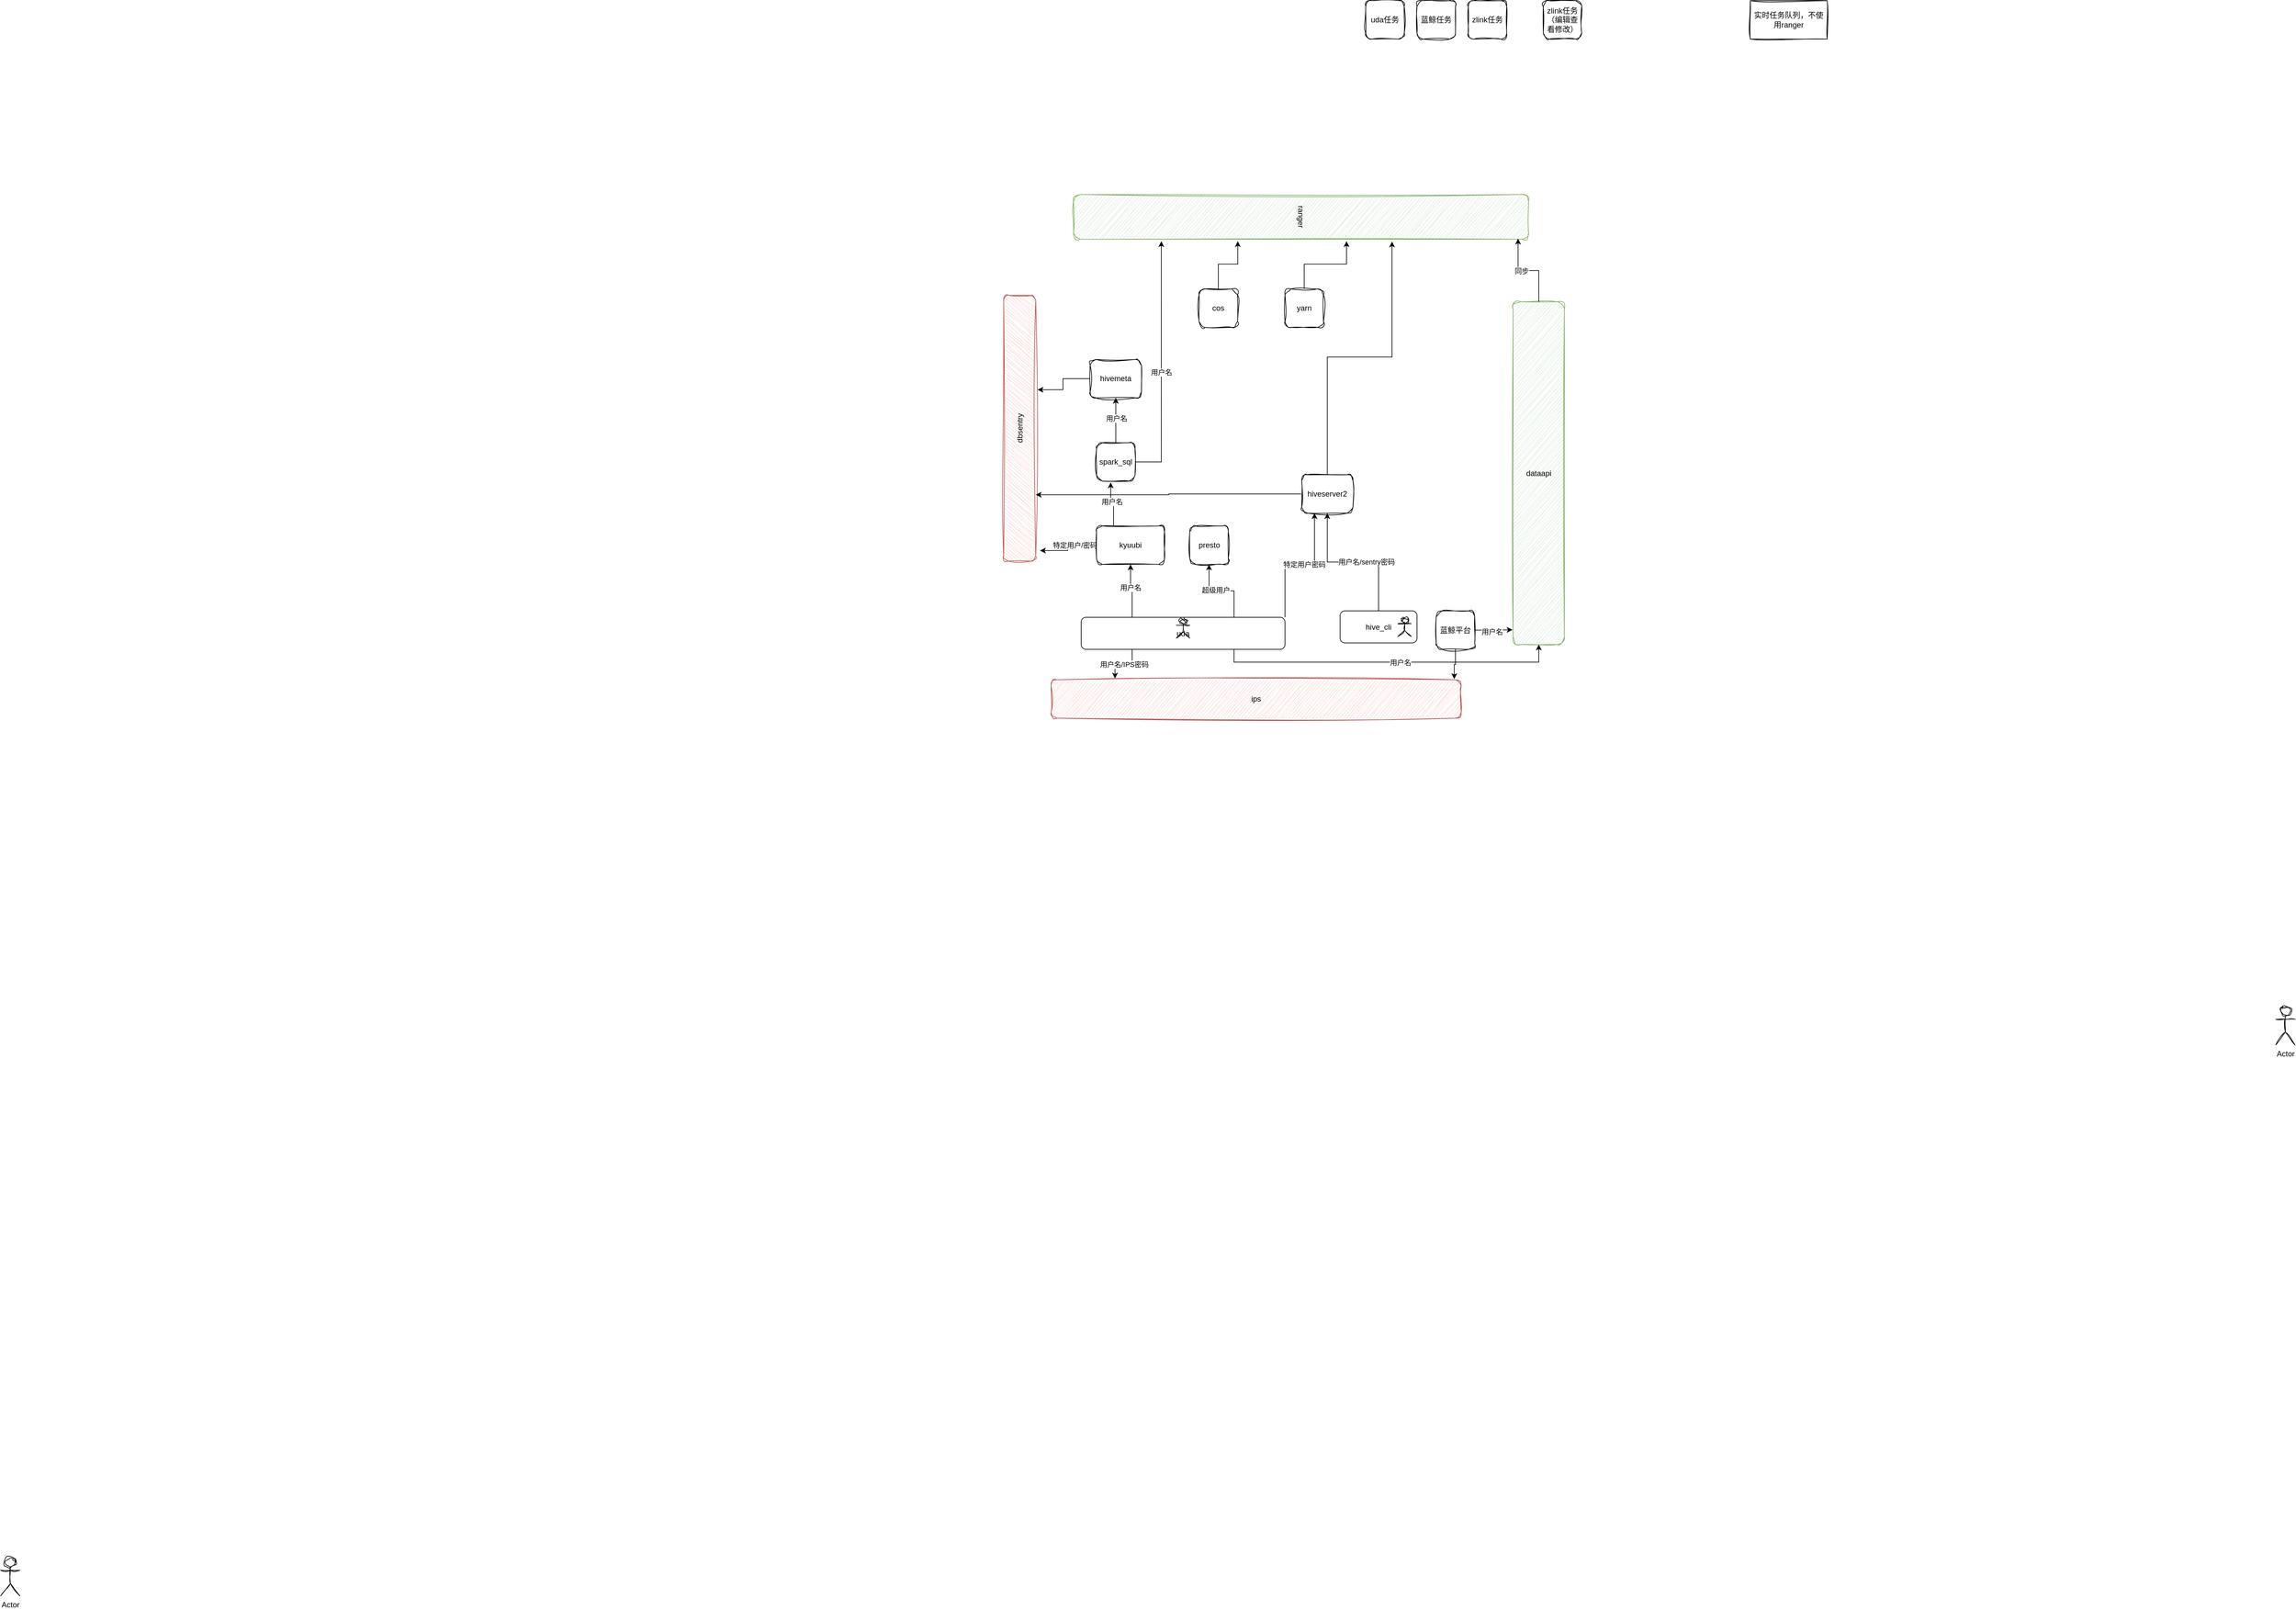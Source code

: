 <mxfile version="23.1.7" type="github">
  <diagram name="第 1 页" id="qP9gnh5afh9dPClMvoWA">
    <mxGraphModel dx="2608" dy="640" grid="1" gridSize="10" guides="1" tooltips="1" connect="1" arrows="1" fold="1" page="1" pageScale="1" pageWidth="827" pageHeight="1169" math="0" shadow="0">
      <root>
        <mxCell id="0" />
        <mxCell id="1" parent="0" />
        <mxCell id="mMMAuUwcqILH_Vkwu0sa-4" value="dataapi" style="rounded=1;whiteSpace=wrap;html=1;sketch=1;curveFitting=1;jiggle=2;fillColor=#d5e8d4;strokeColor=#82b366;rotation=0;" vertex="1" parent="1">
          <mxGeometry x="710" y="480" width="80" height="535" as="geometry" />
        </mxCell>
        <mxCell id="mMMAuUwcqILH_Vkwu0sa-6" value="yarn" style="rounded=1;whiteSpace=wrap;html=1;sketch=1;curveFitting=1;jiggle=2;" vertex="1" parent="1">
          <mxGeometry x="354" y="460" width="60" height="60" as="geometry" />
        </mxCell>
        <mxCell id="mMMAuUwcqILH_Vkwu0sa-69" style="edgeStyle=orthogonalEdgeStyle;rounded=0;orthogonalLoop=1;jettySize=auto;html=1;exitX=0.5;exitY=0;exitDx=0;exitDy=0;entryX=0.5;entryY=1;entryDx=0;entryDy=0;" edge="1" parent="1" source="mMMAuUwcqILH_Vkwu0sa-7" target="mMMAuUwcqILH_Vkwu0sa-39">
          <mxGeometry relative="1" as="geometry" />
        </mxCell>
        <mxCell id="mMMAuUwcqILH_Vkwu0sa-83" value="用户名" style="edgeLabel;html=1;align=center;verticalAlign=middle;resizable=0;points=[];" vertex="1" connectable="0" parent="mMMAuUwcqILH_Vkwu0sa-69">
          <mxGeometry x="0.091" y="-1" relative="1" as="geometry">
            <mxPoint as="offset" />
          </mxGeometry>
        </mxCell>
        <mxCell id="mMMAuUwcqILH_Vkwu0sa-7" value="spark_sql" style="rounded=1;whiteSpace=wrap;html=1;sketch=1;curveFitting=1;jiggle=2;" vertex="1" parent="1">
          <mxGeometry x="60" y="700" width="60" height="60" as="geometry" />
        </mxCell>
        <mxCell id="mMMAuUwcqILH_Vkwu0sa-9" value="ranger" style="rounded=1;whiteSpace=wrap;html=1;sketch=1;curveFitting=1;jiggle=2;fillColor=#d5e8d4;strokeColor=#82b366;rotation=90;direction=north;" vertex="1" parent="1">
          <mxGeometry x="344" y="-7.5" width="70" height="710" as="geometry" />
        </mxCell>
        <mxCell id="mMMAuUwcqILH_Vkwu0sa-10" value="cos" style="rounded=1;whiteSpace=wrap;html=1;sketch=1;curveFitting=1;jiggle=2;" vertex="1" parent="1">
          <mxGeometry x="220" y="460" width="60" height="60" as="geometry" />
        </mxCell>
        <mxCell id="mMMAuUwcqILH_Vkwu0sa-12" value="zlink任务（编辑查看修改）" style="rounded=1;whiteSpace=wrap;html=1;sketch=1;curveFitting=1;jiggle=2;" vertex="1" parent="1">
          <mxGeometry x="757" y="10" width="60" height="60" as="geometry" />
        </mxCell>
        <mxCell id="mMMAuUwcqILH_Vkwu0sa-13" value="uda任务" style="rounded=1;whiteSpace=wrap;html=1;sketch=1;curveFitting=1;jiggle=2;" vertex="1" parent="1">
          <mxGeometry x="480" y="10" width="60" height="60" as="geometry" />
        </mxCell>
        <mxCell id="mMMAuUwcqILH_Vkwu0sa-14" value="蓝鲸任务" style="rounded=1;whiteSpace=wrap;html=1;sketch=1;curveFitting=1;jiggle=2;" vertex="1" parent="1">
          <mxGeometry x="560" y="10" width="60" height="60" as="geometry" />
        </mxCell>
        <mxCell id="mMMAuUwcqILH_Vkwu0sa-15" value="zlink任务" style="rounded=1;whiteSpace=wrap;html=1;sketch=1;curveFitting=1;jiggle=2;" vertex="1" parent="1">
          <mxGeometry x="640" y="10" width="60" height="60" as="geometry" />
        </mxCell>
        <mxCell id="mMMAuUwcqILH_Vkwu0sa-16" value="实时任务队列，不使用ranger" style="whiteSpace=wrap;html=1;sketch=1;curveFitting=1;jiggle=2;" vertex="1" parent="1">
          <mxGeometry x="1080" y="10" width="120" height="60" as="geometry" />
        </mxCell>
        <mxCell id="mMMAuUwcqILH_Vkwu0sa-18" value="Actor" style="shape=umlActor;verticalLabelPosition=bottom;verticalAlign=top;html=1;outlineConnect=0;sketch=1;curveFitting=1;jiggle=2;" vertex="1" parent="1">
          <mxGeometry x="1900" y="1580" width="30" height="60" as="geometry" />
        </mxCell>
        <mxCell id="mMMAuUwcqILH_Vkwu0sa-19" value="Actor" style="shape=umlActor;verticalLabelPosition=bottom;verticalAlign=top;html=1;outlineConnect=0;sketch=1;curveFitting=1;jiggle=2;" vertex="1" parent="1">
          <mxGeometry x="-1650" y="2440" width="30" height="60" as="geometry" />
        </mxCell>
        <mxCell id="mMMAuUwcqILH_Vkwu0sa-21" value="dbsentry" style="rounded=1;whiteSpace=wrap;html=1;sketch=1;curveFitting=1;jiggle=2;fillColor=#f8cecc;strokeColor=#b85450;rotation=-90;" vertex="1" parent="1">
          <mxGeometry x="-267.33" y="652.5" width="414.83" height="50" as="geometry" />
        </mxCell>
        <mxCell id="mMMAuUwcqILH_Vkwu0sa-23" value="ips" style="rounded=1;whiteSpace=wrap;html=1;sketch=1;curveFitting=1;jiggle=2;fillColor=#f8cecc;strokeColor=#b85450;rotation=0;" vertex="1" parent="1">
          <mxGeometry x="-11" y="1070" width="640" height="60" as="geometry" />
        </mxCell>
        <mxCell id="mMMAuUwcqILH_Vkwu0sa-97" style="edgeStyle=orthogonalEdgeStyle;rounded=0;orthogonalLoop=1;jettySize=auto;html=1;exitX=0.25;exitY=0;exitDx=0;exitDy=0;entryX=0.5;entryY=1;entryDx=0;entryDy=0;" edge="1" parent="1" source="mMMAuUwcqILH_Vkwu0sa-27" target="mMMAuUwcqILH_Vkwu0sa-48">
          <mxGeometry relative="1" as="geometry" />
        </mxCell>
        <mxCell id="mMMAuUwcqILH_Vkwu0sa-98" value="用户名" style="edgeLabel;html=1;align=center;verticalAlign=middle;resizable=0;points=[];" vertex="1" connectable="0" parent="mMMAuUwcqILH_Vkwu0sa-97">
          <mxGeometry x="0.15" y="1" relative="1" as="geometry">
            <mxPoint x="1" as="offset" />
          </mxGeometry>
        </mxCell>
        <mxCell id="mMMAuUwcqILH_Vkwu0sa-124" style="edgeStyle=orthogonalEdgeStyle;rounded=0;orthogonalLoop=1;jettySize=auto;html=1;exitX=0.75;exitY=1;exitDx=0;exitDy=0;entryX=0.5;entryY=1;entryDx=0;entryDy=0;" edge="1" parent="1" source="mMMAuUwcqILH_Vkwu0sa-27" target="mMMAuUwcqILH_Vkwu0sa-4">
          <mxGeometry relative="1" as="geometry" />
        </mxCell>
        <mxCell id="mMMAuUwcqILH_Vkwu0sa-125" value="用户名" style="edgeLabel;html=1;align=center;verticalAlign=middle;resizable=0;points=[];" vertex="1" connectable="0" parent="mMMAuUwcqILH_Vkwu0sa-124">
          <mxGeometry x="0.067" relative="1" as="geometry">
            <mxPoint as="offset" />
          </mxGeometry>
        </mxCell>
        <mxCell id="mMMAuUwcqILH_Vkwu0sa-128" style="edgeStyle=orthogonalEdgeStyle;rounded=0;orthogonalLoop=1;jettySize=auto;html=1;exitX=1;exitY=0;exitDx=0;exitDy=0;entryX=0.25;entryY=1;entryDx=0;entryDy=0;" edge="1" parent="1" source="mMMAuUwcqILH_Vkwu0sa-27" target="mMMAuUwcqILH_Vkwu0sa-30">
          <mxGeometry relative="1" as="geometry" />
        </mxCell>
        <mxCell id="mMMAuUwcqILH_Vkwu0sa-131" value="特定用户密码" style="edgeLabel;html=1;align=center;verticalAlign=middle;resizable=0;points=[];" vertex="1" connectable="0" parent="mMMAuUwcqILH_Vkwu0sa-128">
          <mxGeometry x="0.062" y="2" relative="1" as="geometry">
            <mxPoint as="offset" />
          </mxGeometry>
        </mxCell>
        <mxCell id="mMMAuUwcqILH_Vkwu0sa-129" style="edgeStyle=orthogonalEdgeStyle;rounded=0;orthogonalLoop=1;jettySize=auto;html=1;exitX=0.75;exitY=0;exitDx=0;exitDy=0;entryX=0.5;entryY=1;entryDx=0;entryDy=0;" edge="1" parent="1" source="mMMAuUwcqILH_Vkwu0sa-27" target="mMMAuUwcqILH_Vkwu0sa-89">
          <mxGeometry relative="1" as="geometry" />
        </mxCell>
        <mxCell id="mMMAuUwcqILH_Vkwu0sa-130" value="超级用户" style="edgeLabel;html=1;align=center;verticalAlign=middle;resizable=0;points=[];" vertex="1" connectable="0" parent="mMMAuUwcqILH_Vkwu0sa-129">
          <mxGeometry x="0.157" y="-2" relative="1" as="geometry">
            <mxPoint as="offset" />
          </mxGeometry>
        </mxCell>
        <mxCell id="mMMAuUwcqILH_Vkwu0sa-27" value="uda" style="rounded=1;whiteSpace=wrap;html=1;" vertex="1" parent="1">
          <mxGeometry x="36" y="972.5" width="318" height="50" as="geometry" />
        </mxCell>
        <mxCell id="mMMAuUwcqILH_Vkwu0sa-133" style="edgeStyle=orthogonalEdgeStyle;rounded=0;orthogonalLoop=1;jettySize=auto;html=1;exitX=0;exitY=0.5;exitDx=0;exitDy=0;entryX=0.25;entryY=1;entryDx=0;entryDy=0;" edge="1" parent="1" source="mMMAuUwcqILH_Vkwu0sa-30" target="mMMAuUwcqILH_Vkwu0sa-21">
          <mxGeometry relative="1" as="geometry" />
        </mxCell>
        <mxCell id="mMMAuUwcqILH_Vkwu0sa-30" value="hiveserver2" style="rounded=1;whiteSpace=wrap;html=1;sketch=1;curveFitting=1;jiggle=2;" vertex="1" parent="1">
          <mxGeometry x="380" y="750" width="80" height="60" as="geometry" />
        </mxCell>
        <mxCell id="mMMAuUwcqILH_Vkwu0sa-39" value="hivemeta" style="rounded=1;whiteSpace=wrap;html=1;sketch=1;curveFitting=1;jiggle=2;" vertex="1" parent="1">
          <mxGeometry x="50" y="570" width="80" height="60" as="geometry" />
        </mxCell>
        <mxCell id="mMMAuUwcqILH_Vkwu0sa-63" style="edgeStyle=orthogonalEdgeStyle;rounded=0;orthogonalLoop=1;jettySize=auto;html=1;exitX=0;exitY=0.5;exitDx=0;exitDy=0;entryX=0.04;entryY=1.133;entryDx=0;entryDy=0;entryPerimeter=0;" edge="1" parent="1" source="mMMAuUwcqILH_Vkwu0sa-48" target="mMMAuUwcqILH_Vkwu0sa-21">
          <mxGeometry relative="1" as="geometry">
            <Array as="points">
              <mxPoint x="15" y="860" />
            </Array>
          </mxGeometry>
        </mxCell>
        <mxCell id="mMMAuUwcqILH_Vkwu0sa-64" value="特定用户/密码" style="edgeLabel;html=1;align=center;verticalAlign=middle;resizable=0;points=[];" vertex="1" connectable="0" parent="mMMAuUwcqILH_Vkwu0sa-63">
          <mxGeometry x="-0.291" relative="1" as="geometry">
            <mxPoint as="offset" />
          </mxGeometry>
        </mxCell>
        <mxCell id="mMMAuUwcqILH_Vkwu0sa-48" value="kyuubi" style="rounded=1;whiteSpace=wrap;html=1;sketch=1;curveFitting=1;jiggle=2;" vertex="1" parent="1">
          <mxGeometry x="60" y="830" width="106" height="60" as="geometry" />
        </mxCell>
        <mxCell id="mMMAuUwcqILH_Vkwu0sa-49" value="" style="shape=umlActor;verticalLabelPosition=bottom;verticalAlign=top;html=1;outlineConnect=0;sketch=1;curveFitting=1;jiggle=2;" vertex="1" parent="1">
          <mxGeometry x="184.5" y="975" width="21" height="30" as="geometry" />
        </mxCell>
        <mxCell id="mMMAuUwcqILH_Vkwu0sa-121" style="edgeStyle=orthogonalEdgeStyle;rounded=0;orthogonalLoop=1;jettySize=auto;html=1;exitX=0.5;exitY=0;exitDx=0;exitDy=0;entryX=0.5;entryY=1;entryDx=0;entryDy=0;" edge="1" parent="1" source="mMMAuUwcqILH_Vkwu0sa-50" target="mMMAuUwcqILH_Vkwu0sa-30">
          <mxGeometry relative="1" as="geometry" />
        </mxCell>
        <mxCell id="mMMAuUwcqILH_Vkwu0sa-122" value="用户名/sentry密码" style="edgeLabel;html=1;align=center;verticalAlign=middle;resizable=0;points=[];" vertex="1" connectable="0" parent="mMMAuUwcqILH_Vkwu0sa-121">
          <mxGeometry x="-0.173" y="-1" relative="1" as="geometry">
            <mxPoint as="offset" />
          </mxGeometry>
        </mxCell>
        <mxCell id="mMMAuUwcqILH_Vkwu0sa-50" value="hive_cli" style="rounded=1;whiteSpace=wrap;html=1;" vertex="1" parent="1">
          <mxGeometry x="440" y="962.5" width="120" height="50" as="geometry" />
        </mxCell>
        <mxCell id="mMMAuUwcqILH_Vkwu0sa-65" style="edgeStyle=orthogonalEdgeStyle;rounded=0;orthogonalLoop=1;jettySize=auto;html=1;exitX=0.25;exitY=0;exitDx=0;exitDy=0;entryX=0.367;entryY=1.033;entryDx=0;entryDy=0;entryPerimeter=0;" edge="1" parent="1" source="mMMAuUwcqILH_Vkwu0sa-48" target="mMMAuUwcqILH_Vkwu0sa-7">
          <mxGeometry relative="1" as="geometry" />
        </mxCell>
        <mxCell id="mMMAuUwcqILH_Vkwu0sa-66" value="用户名" style="edgeLabel;html=1;align=center;verticalAlign=middle;resizable=0;points=[];" vertex="1" connectable="0" parent="mMMAuUwcqILH_Vkwu0sa-65">
          <mxGeometry x="0.048" y="-3" relative="1" as="geometry">
            <mxPoint as="offset" />
          </mxGeometry>
        </mxCell>
        <mxCell id="mMMAuUwcqILH_Vkwu0sa-85" style="edgeStyle=orthogonalEdgeStyle;rounded=0;orthogonalLoop=1;jettySize=auto;html=1;exitX=1;exitY=0.5;exitDx=0;exitDy=0;entryX=0.193;entryY=1.043;entryDx=0;entryDy=0;entryPerimeter=0;" edge="1" parent="1" source="mMMAuUwcqILH_Vkwu0sa-7" target="mMMAuUwcqILH_Vkwu0sa-9">
          <mxGeometry relative="1" as="geometry" />
        </mxCell>
        <mxCell id="mMMAuUwcqILH_Vkwu0sa-86" value="用户名" style="edgeLabel;html=1;align=center;verticalAlign=middle;resizable=0;points=[];" vertex="1" connectable="0" parent="mMMAuUwcqILH_Vkwu0sa-85">
          <mxGeometry x="-0.062" relative="1" as="geometry">
            <mxPoint as="offset" />
          </mxGeometry>
        </mxCell>
        <mxCell id="mMMAuUwcqILH_Vkwu0sa-87" style="edgeStyle=orthogonalEdgeStyle;rounded=0;orthogonalLoop=1;jettySize=auto;html=1;exitX=0.5;exitY=0;exitDx=0;exitDy=0;entryX=0.361;entryY=1.043;entryDx=0;entryDy=0;entryPerimeter=0;" edge="1" parent="1" source="mMMAuUwcqILH_Vkwu0sa-10" target="mMMAuUwcqILH_Vkwu0sa-9">
          <mxGeometry relative="1" as="geometry" />
        </mxCell>
        <mxCell id="mMMAuUwcqILH_Vkwu0sa-88" style="edgeStyle=orthogonalEdgeStyle;rounded=0;orthogonalLoop=1;jettySize=auto;html=1;exitX=0.5;exitY=0;exitDx=0;exitDy=0;entryX=0.6;entryY=1.043;entryDx=0;entryDy=0;entryPerimeter=0;" edge="1" parent="1" source="mMMAuUwcqILH_Vkwu0sa-6" target="mMMAuUwcqILH_Vkwu0sa-9">
          <mxGeometry relative="1" as="geometry" />
        </mxCell>
        <mxCell id="mMMAuUwcqILH_Vkwu0sa-89" value="presto" style="rounded=1;whiteSpace=wrap;html=1;sketch=1;curveFitting=1;jiggle=2;" vertex="1" parent="1">
          <mxGeometry x="205.5" y="830" width="60" height="60" as="geometry" />
        </mxCell>
        <mxCell id="mMMAuUwcqILH_Vkwu0sa-90" value="蓝鲸平台" style="rounded=1;whiteSpace=wrap;html=1;sketch=1;curveFitting=1;jiggle=2;" vertex="1" parent="1">
          <mxGeometry x="590" y="962.5" width="60" height="60" as="geometry" />
        </mxCell>
        <mxCell id="mMMAuUwcqILH_Vkwu0sa-99" style="edgeStyle=orthogonalEdgeStyle;rounded=0;orthogonalLoop=1;jettySize=auto;html=1;exitX=0;exitY=0.5;exitDx=0;exitDy=0;entryX=0.645;entryY=1.058;entryDx=0;entryDy=0;entryPerimeter=0;" edge="1" parent="1" source="mMMAuUwcqILH_Vkwu0sa-39" target="mMMAuUwcqILH_Vkwu0sa-21">
          <mxGeometry relative="1" as="geometry" />
        </mxCell>
        <mxCell id="mMMAuUwcqILH_Vkwu0sa-102" style="edgeStyle=orthogonalEdgeStyle;rounded=0;orthogonalLoop=1;jettySize=auto;html=1;exitX=0.5;exitY=0;exitDx=0;exitDy=0;entryX=0.977;entryY=0.986;entryDx=0;entryDy=0;entryPerimeter=0;" edge="1" parent="1" source="mMMAuUwcqILH_Vkwu0sa-4" target="mMMAuUwcqILH_Vkwu0sa-9">
          <mxGeometry relative="1" as="geometry" />
        </mxCell>
        <mxCell id="mMMAuUwcqILH_Vkwu0sa-103" value="同步" style="edgeLabel;html=1;align=center;verticalAlign=middle;resizable=0;points=[];" vertex="1" connectable="0" parent="mMMAuUwcqILH_Vkwu0sa-102">
          <mxGeometry x="0.162" relative="1" as="geometry">
            <mxPoint as="offset" />
          </mxGeometry>
        </mxCell>
        <mxCell id="mMMAuUwcqILH_Vkwu0sa-107" value="用户名/IPS密码" style="edgeStyle=orthogonalEdgeStyle;rounded=0;orthogonalLoop=1;jettySize=auto;html=1;exitX=0.25;exitY=1;exitDx=0;exitDy=0;entryX=0.156;entryY=-0.033;entryDx=0;entryDy=0;entryPerimeter=0;" edge="1" parent="1" source="mMMAuUwcqILH_Vkwu0sa-27" target="mMMAuUwcqILH_Vkwu0sa-23">
          <mxGeometry relative="1" as="geometry" />
        </mxCell>
        <mxCell id="mMMAuUwcqILH_Vkwu0sa-108" style="edgeStyle=orthogonalEdgeStyle;rounded=0;orthogonalLoop=1;jettySize=auto;html=1;exitX=0.5;exitY=1;exitDx=0;exitDy=0;entryX=0.983;entryY=-0.017;entryDx=0;entryDy=0;entryPerimeter=0;" edge="1" parent="1" source="mMMAuUwcqILH_Vkwu0sa-90" target="mMMAuUwcqILH_Vkwu0sa-23">
          <mxGeometry relative="1" as="geometry" />
        </mxCell>
        <mxCell id="mMMAuUwcqILH_Vkwu0sa-109" style="edgeStyle=orthogonalEdgeStyle;rounded=0;orthogonalLoop=1;jettySize=auto;html=1;exitX=1;exitY=0.5;exitDx=0;exitDy=0;entryX=-0.012;entryY=0.957;entryDx=0;entryDy=0;entryPerimeter=0;" edge="1" parent="1" source="mMMAuUwcqILH_Vkwu0sa-90" target="mMMAuUwcqILH_Vkwu0sa-4">
          <mxGeometry relative="1" as="geometry" />
        </mxCell>
        <mxCell id="mMMAuUwcqILH_Vkwu0sa-110" value="用户名" style="edgeLabel;html=1;align=center;verticalAlign=middle;resizable=0;points=[];" vertex="1" connectable="0" parent="mMMAuUwcqILH_Vkwu0sa-109">
          <mxGeometry x="-0.093" y="-1" relative="1" as="geometry">
            <mxPoint y="1" as="offset" />
          </mxGeometry>
        </mxCell>
        <mxCell id="mMMAuUwcqILH_Vkwu0sa-120" value="" style="shape=umlActor;verticalLabelPosition=bottom;verticalAlign=top;html=1;outlineConnect=0;sketch=1;curveFitting=1;jiggle=2;" vertex="1" parent="1">
          <mxGeometry x="530" y="972.5" width="21" height="30" as="geometry" />
        </mxCell>
        <mxCell id="mMMAuUwcqILH_Vkwu0sa-132" style="edgeStyle=orthogonalEdgeStyle;rounded=0;orthogonalLoop=1;jettySize=auto;html=1;exitX=0.5;exitY=0;exitDx=0;exitDy=0;entryX=0.7;entryY=1.05;entryDx=0;entryDy=0;entryPerimeter=0;" edge="1" parent="1" source="mMMAuUwcqILH_Vkwu0sa-30" target="mMMAuUwcqILH_Vkwu0sa-9">
          <mxGeometry relative="1" as="geometry" />
        </mxCell>
      </root>
    </mxGraphModel>
  </diagram>
</mxfile>
